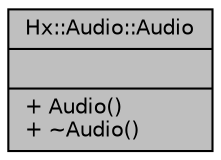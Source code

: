 digraph "Hx::Audio::Audio"
{
  edge [fontname="Helvetica",fontsize="10",labelfontname="Helvetica",labelfontsize="10"];
  node [fontname="Helvetica",fontsize="10",shape=record];
  Node1 [label="{Hx::Audio::Audio\n||+ Audio()\l+ ~Audio()\l}",height=0.2,width=0.4,color="black", fillcolor="grey75", style="filled", fontcolor="black"];
}

